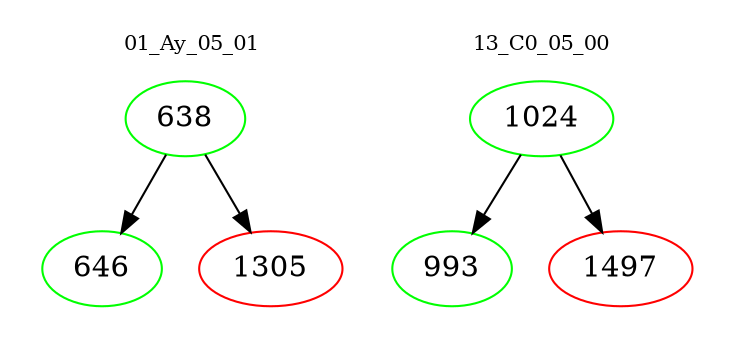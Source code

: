 digraph{
subgraph cluster_0 {
color = white
label = "01_Ay_05_01";
fontsize=10;
T0_638 [label="638", color="green"]
T0_638 -> T0_646 [color="black"]
T0_646 [label="646", color="green"]
T0_638 -> T0_1305 [color="black"]
T0_1305 [label="1305", color="red"]
}
subgraph cluster_1 {
color = white
label = "13_C0_05_00";
fontsize=10;
T1_1024 [label="1024", color="green"]
T1_1024 -> T1_993 [color="black"]
T1_993 [label="993", color="green"]
T1_1024 -> T1_1497 [color="black"]
T1_1497 [label="1497", color="red"]
}
}
